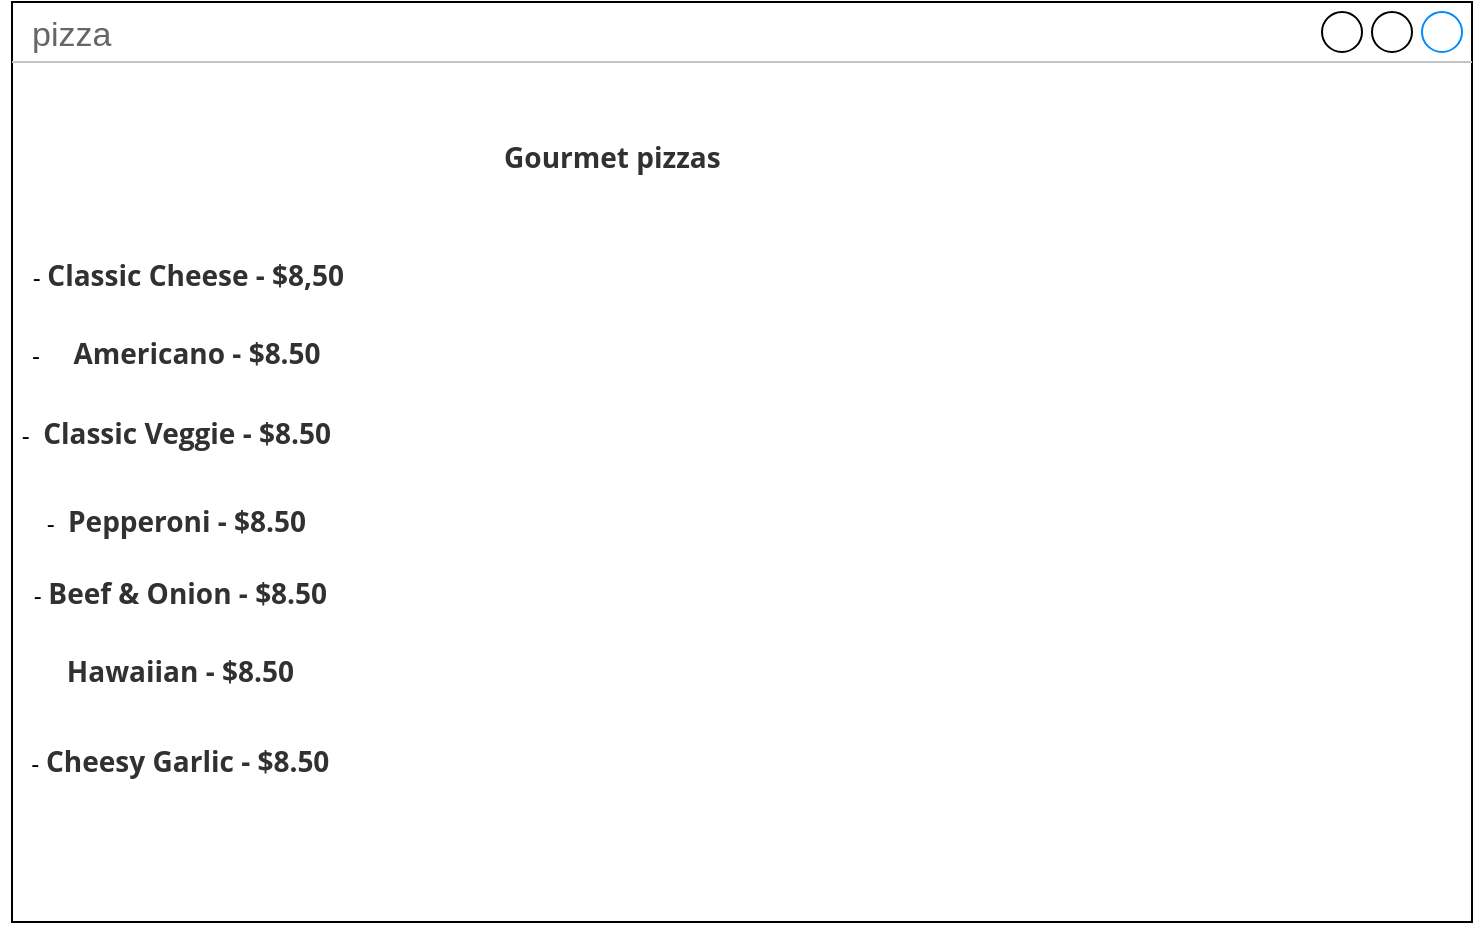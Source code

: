 <mxfile version="17.1.3" type="github">
  <diagram id="OeIHxiRGo6S6o10ia1zx" name="Page-1">
    <mxGraphModel dx="1185" dy="662" grid="1" gridSize="12" guides="1" tooltips="1" connect="1" arrows="1" fold="1" page="1" pageScale="1" pageWidth="850" pageHeight="1100" math="0" shadow="0">
      <root>
        <mxCell id="0" />
        <mxCell id="1" parent="0" />
        <mxCell id="WEldt-L0lvi8PVt7wTrO-10" value="pizza&amp;nbsp;" style="strokeWidth=1;shadow=0;dashed=0;align=center;html=1;shape=mxgraph.mockup.containers.window;align=left;verticalAlign=top;spacingLeft=8;strokeColor2=#008cff;strokeColor3=#c4c4c4;fontColor=#666666;mainText=;fontSize=17;labelBackgroundColor=none;" vertex="1" parent="1">
          <mxGeometry x="40" y="320" width="730" height="460" as="geometry" />
        </mxCell>
        <mxCell id="WEldt-L0lvi8PVt7wTrO-14" value="-&amp;nbsp;&lt;span lang=&quot;EN-US&quot; class=&quot;TextRun SCXW1328453 BCX0&quot; style=&quot;margin: 0px ; padding: 0px ; text-align: left ; background-color: rgb(255 , 255 , 255) ; color: rgb(49 , 49 , 49) ; font-size: 10.5pt ; line-height: 17.267px ; font-family: &amp;#34;open sans&amp;#34; , &amp;#34;open sans_embeddedfont&amp;#34; , &amp;#34;open sans_msfontservice&amp;#34; , sans-serif ; font-weight: bold&quot;&gt;&lt;span class=&quot;NormalTextRun SCXW1328453 BCX0&quot; style=&quot;margin: 0px ; padding: 0px&quot;&gt;Classic Cheese - $8,50&lt;/span&gt;&lt;/span&gt;&lt;span class=&quot;EOP SCXW1328453 BCX0&quot; style=&quot;margin: 0px ; padding: 0px ; text-align: left ; background-color: rgb(255 , 255 , 255) ; font-size: 10.5pt ; line-height: 17.267px ; font-family: &amp;#34;open sans&amp;#34; , &amp;#34;open sans_embeddedfont&amp;#34; , &amp;#34;open sans_msfontservice&amp;#34; , sans-serif ; color: rgb(49 , 49 , 49)&quot;&gt;&amp;nbsp;&lt;/span&gt;" style="text;html=1;strokeColor=none;fillColor=none;align=center;verticalAlign=middle;whiteSpace=wrap;rounded=0;" vertex="1" parent="1">
          <mxGeometry x="46" y="432" width="168" height="48" as="geometry" />
        </mxCell>
        <mxCell id="WEldt-L0lvi8PVt7wTrO-15" value="-&amp;nbsp; &amp;nbsp; &amp;nbsp;&lt;span lang=&quot;EN-US&quot; class=&quot;TextRun SCXW219076174 BCX0&quot; style=&quot;margin: 0px ; padding: 0px ; text-align: left ; background-color: rgb(255 , 255 , 255) ; color: rgb(49 , 49 , 49) ; font-size: 10.5pt ; line-height: 17.267px ; font-family: &amp;#34;open sans&amp;#34; , &amp;#34;open sans_embeddedfont&amp;#34; , &amp;#34;open sans_msfontservice&amp;#34; , sans-serif ; font-weight: bold&quot;&gt;&lt;span class=&quot;NormalTextRun SCXW219076174 BCX0&quot; style=&quot;margin: 0px ; padding: 0px&quot;&gt;Americano - $8.50&lt;/span&gt;&lt;/span&gt;&lt;span class=&quot;EOP SCXW219076174 BCX0&quot; style=&quot;margin: 0px ; padding: 0px ; text-align: left ; background-color: rgb(255 , 255 , 255) ; font-size: 10.5pt ; line-height: 17.267px ; font-family: &amp;#34;open sans&amp;#34; , &amp;#34;open sans_embeddedfont&amp;#34; , &amp;#34;open sans_msfontservice&amp;#34; , sans-serif ; color: rgb(49 , 49 , 49)&quot;&gt;&amp;nbsp;&lt;/span&gt;" style="text;html=1;strokeColor=none;fillColor=none;align=center;verticalAlign=middle;whiteSpace=wrap;rounded=0;" vertex="1" parent="1">
          <mxGeometry x="34" y="480" width="180" height="30" as="geometry" />
        </mxCell>
        <mxCell id="WEldt-L0lvi8PVt7wTrO-18" value="-&amp;nbsp;&amp;nbsp;&lt;span lang=&quot;EN-US&quot; class=&quot;TextRun SCXW152675206 BCX0&quot; style=&quot;margin: 0px ; padding: 0px ; text-align: left ; background-color: rgb(255 , 255 , 255) ; color: rgb(49 , 49 , 49) ; font-size: 10.5pt ; line-height: 17.267px ; font-family: &amp;#34;open sans&amp;#34; , &amp;#34;open sans_embeddedfont&amp;#34; , &amp;#34;open sans_msfontservice&amp;#34; , sans-serif ; font-weight: bold&quot;&gt;&lt;span class=&quot;NormalTextRun SCXW152675206 BCX0&quot; style=&quot;margin: 0px ; padding: 0px&quot;&gt;Classic Veggie - $8.50&lt;/span&gt;&lt;/span&gt;&lt;span class=&quot;EOP SCXW152675206 BCX0&quot; style=&quot;margin: 0px ; padding: 0px ; text-align: left ; background-color: rgb(255 , 255 , 255) ; font-size: 10.5pt ; line-height: 17.267px ; font-family: &amp;#34;open sans&amp;#34; , &amp;#34;open sans_embeddedfont&amp;#34; , &amp;#34;open sans_msfontservice&amp;#34; , sans-serif ; color: rgb(49 , 49 , 49)&quot;&gt;&amp;nbsp;&lt;/span&gt;" style="text;html=1;strokeColor=none;fillColor=none;align=center;verticalAlign=middle;whiteSpace=wrap;rounded=0;" vertex="1" parent="1">
          <mxGeometry x="40" y="520" width="168" height="30" as="geometry" />
        </mxCell>
        <mxCell id="WEldt-L0lvi8PVt7wTrO-19" value="-&amp;nbsp;&amp;nbsp;&lt;span lang=&quot;EN-US&quot; class=&quot;TextRun SCXW35446854 BCX0&quot; style=&quot;margin: 0px ; padding: 0px ; text-align: left ; background-color: rgb(255 , 255 , 255) ; color: rgb(49 , 49 , 49) ; font-size: 10.5pt ; line-height: 17.267px ; font-family: &amp;#34;open sans&amp;#34; , &amp;#34;open sans_embeddedfont&amp;#34; , &amp;#34;open sans_msfontservice&amp;#34; , sans-serif ; font-weight: bold&quot;&gt;&lt;span class=&quot;NormalTextRun SCXW35446854 BCX0&quot; style=&quot;margin: 0px ; padding: 0px&quot;&gt;Pepperoni - $8.50&lt;/span&gt;&lt;/span&gt;&lt;span class=&quot;EOP SCXW35446854 BCX0&quot; style=&quot;margin: 0px ; padding: 0px ; text-align: left ; background-color: rgb(255 , 255 , 255) ; font-size: 10.5pt ; line-height: 17.267px ; font-family: &amp;#34;open sans&amp;#34; , &amp;#34;open sans_embeddedfont&amp;#34; , &amp;#34;open sans_msfontservice&amp;#34; , sans-serif ; color: rgb(49 , 49 , 49)&quot;&gt;&amp;nbsp;&lt;/span&gt;" style="text;html=1;strokeColor=none;fillColor=none;align=center;verticalAlign=middle;whiteSpace=wrap;rounded=0;" vertex="1" parent="1">
          <mxGeometry x="46" y="564" width="156" height="30" as="geometry" />
        </mxCell>
        <mxCell id="WEldt-L0lvi8PVt7wTrO-21" value="-&amp;nbsp;&lt;span lang=&quot;EN-US&quot; class=&quot;TextRun SCXW160311316 BCX0&quot; style=&quot;margin: 0px ; padding: 0px ; text-align: left ; background-color: rgb(255 , 255 , 255) ; color: rgb(49 , 49 , 49) ; font-size: 10.5pt ; line-height: 17.267px ; font-family: &amp;#34;open sans&amp;#34; , &amp;#34;open sans_embeddedfont&amp;#34; , &amp;#34;open sans_msfontservice&amp;#34; , sans-serif ; font-weight: bold&quot;&gt;&lt;span class=&quot;NormalTextRun SCXW160311316 BCX0&quot; style=&quot;margin: 0px ; padding: 0px&quot;&gt;Beef &amp;amp; Onion - $8.50&lt;/span&gt;&lt;/span&gt;&lt;span class=&quot;EOP SCXW160311316 BCX0&quot; style=&quot;margin: 0px ; padding: 0px ; text-align: left ; background-color: rgb(255 , 255 , 255) ; font-size: 10.5pt ; line-height: 17.267px ; font-family: &amp;#34;open sans&amp;#34; , &amp;#34;open sans_embeddedfont&amp;#34; , &amp;#34;open sans_msfontservice&amp;#34; , sans-serif ; color: rgb(49 , 49 , 49)&quot;&gt;&amp;nbsp;&lt;/span&gt;" style="text;html=1;strokeColor=none;fillColor=none;align=center;verticalAlign=middle;whiteSpace=wrap;rounded=0;" vertex="1" parent="1">
          <mxGeometry x="48" y="600" width="156" height="30" as="geometry" />
        </mxCell>
        <mxCell id="WEldt-L0lvi8PVt7wTrO-22" value="&#xa;&#xa;&lt;span lang=&quot;EN-US&quot; class=&quot;TextRun SCXW124371976 BCX0&quot; style=&quot;margin: 0px; padding: 0px; font-variant: normal; font-style: normal; letter-spacing: normal; text-align: left; text-indent: 0px; text-transform: none; word-spacing: 0px; background-color: rgb(255, 255, 255); color: rgb(49, 49, 49); font-size: 10.5pt; line-height: 17.267px; font-family: &amp;quot;open sans&amp;quot;, &amp;quot;open sans_embeddedfont&amp;quot;, &amp;quot;open sans_msfontservice&amp;quot;, sans-serif; font-weight: bold;&quot;&gt;&lt;span class=&quot;NormalTextRun SCXW124371976 BCX0&quot; style=&quot;margin: 0px ; padding: 0px&quot;&gt;Hawaiian - $8.50&lt;/span&gt;&lt;/span&gt;&lt;span class=&quot;EOP SCXW124371976 BCX0&quot; style=&quot;margin: 0px; padding: 0px; font-style: normal; font-weight: 400; letter-spacing: normal; text-align: left; text-indent: 0px; text-transform: none; word-spacing: 0px; background-color: rgb(255, 255, 255); font-size: 10.5pt; line-height: 17.267px; font-family: &amp;quot;open sans&amp;quot;, &amp;quot;open sans_embeddedfont&amp;quot;, &amp;quot;open sans_msfontservice&amp;quot;, sans-serif; color: rgb(49, 49, 49);&quot;&gt;&amp;nbsp;&lt;/span&gt;&#xa;&#xa;" style="text;html=1;strokeColor=none;fillColor=none;align=center;verticalAlign=middle;whiteSpace=wrap;rounded=0;" vertex="1" parent="1">
          <mxGeometry x="48" y="636" width="156" height="36" as="geometry" />
        </mxCell>
        <mxCell id="WEldt-L0lvi8PVt7wTrO-23" value="-&amp;nbsp;&lt;span lang=&quot;EN-US&quot; class=&quot;TextRun SCXW259956277 BCX0&quot; style=&quot;margin: 0px ; padding: 0px ; text-align: left ; background-color: rgb(255 , 255 , 255) ; color: rgb(49 , 49 , 49) ; font-size: 10.5pt ; line-height: 17.267px ; font-family: &amp;#34;open sans&amp;#34; , &amp;#34;open sans_embeddedfont&amp;#34; , &amp;#34;open sans_msfontservice&amp;#34; , sans-serif ; font-weight: bold&quot;&gt;&lt;span class=&quot;NormalTextRun SCXW259956277 BCX0&quot; style=&quot;margin: 0px ; padding: 0px&quot;&gt;Cheesy Garlic - $8.50&lt;/span&gt;&lt;/span&gt;&lt;span class=&quot;EOP SCXW259956277 BCX0&quot; style=&quot;margin: 0px ; padding: 0px ; text-align: left ; background-color: rgb(255 , 255 , 255) ; font-size: 10.5pt ; line-height: 17.267px ; font-family: &amp;#34;open sans&amp;#34; , &amp;#34;open sans_embeddedfont&amp;#34; , &amp;#34;open sans_msfontservice&amp;#34; , sans-serif ; color: rgb(49 , 49 , 49)&quot;&gt;&amp;nbsp;&lt;/span&gt;" style="text;html=1;strokeColor=none;fillColor=none;align=center;verticalAlign=middle;whiteSpace=wrap;rounded=0;" vertex="1" parent="1">
          <mxGeometry x="48" y="684" width="156" height="30" as="geometry" />
        </mxCell>
        <mxCell id="WEldt-L0lvi8PVt7wTrO-24" value="&#xa;&#xa;&lt;span lang=&quot;EN-US&quot; class=&quot;TextRun SCXW166447480 BCX0&quot; style=&quot;margin: 0px; padding: 0px; font-variant: normal; font-style: normal; letter-spacing: normal; text-align: left; text-indent: 0px; text-transform: none; word-spacing: 0px; background-color: rgb(255, 255, 255); color: rgb(49, 49, 49); font-size: 10.5pt; line-height: 17.267px; font-family: &amp;quot;open sans&amp;quot;, &amp;quot;open sans_embeddedfont&amp;quot;, &amp;quot;open sans_msfontservice&amp;quot;, sans-serif; font-weight: bold;&quot;&gt;&lt;span class=&quot;NormalTextRun SCXW166447480 BCX0&quot; style=&quot;margin: 0px ; padding: 0px&quot;&gt;Gourmet pizzas&lt;/span&gt;&lt;/span&gt;&lt;span class=&quot;EOP SCXW166447480 BCX0&quot; style=&quot;margin: 0px; padding: 0px; font-style: normal; font-weight: 400; letter-spacing: normal; text-align: left; text-indent: 0px; text-transform: none; word-spacing: 0px; background-color: rgb(255, 255, 255); font-size: 10.5pt; line-height: 17.267px; font-family: &amp;quot;open sans&amp;quot;, &amp;quot;open sans_embeddedfont&amp;quot;, &amp;quot;open sans_msfontservice&amp;quot;, sans-serif; color: rgb(49, 49, 49);&quot;&gt;&amp;nbsp;&lt;/span&gt;&#xa;&#xa;" style="text;html=1;strokeColor=none;fillColor=none;align=center;verticalAlign=middle;whiteSpace=wrap;rounded=0;" vertex="1" parent="1">
          <mxGeometry x="276" y="382" width="132" height="30" as="geometry" />
        </mxCell>
      </root>
    </mxGraphModel>
  </diagram>
</mxfile>
